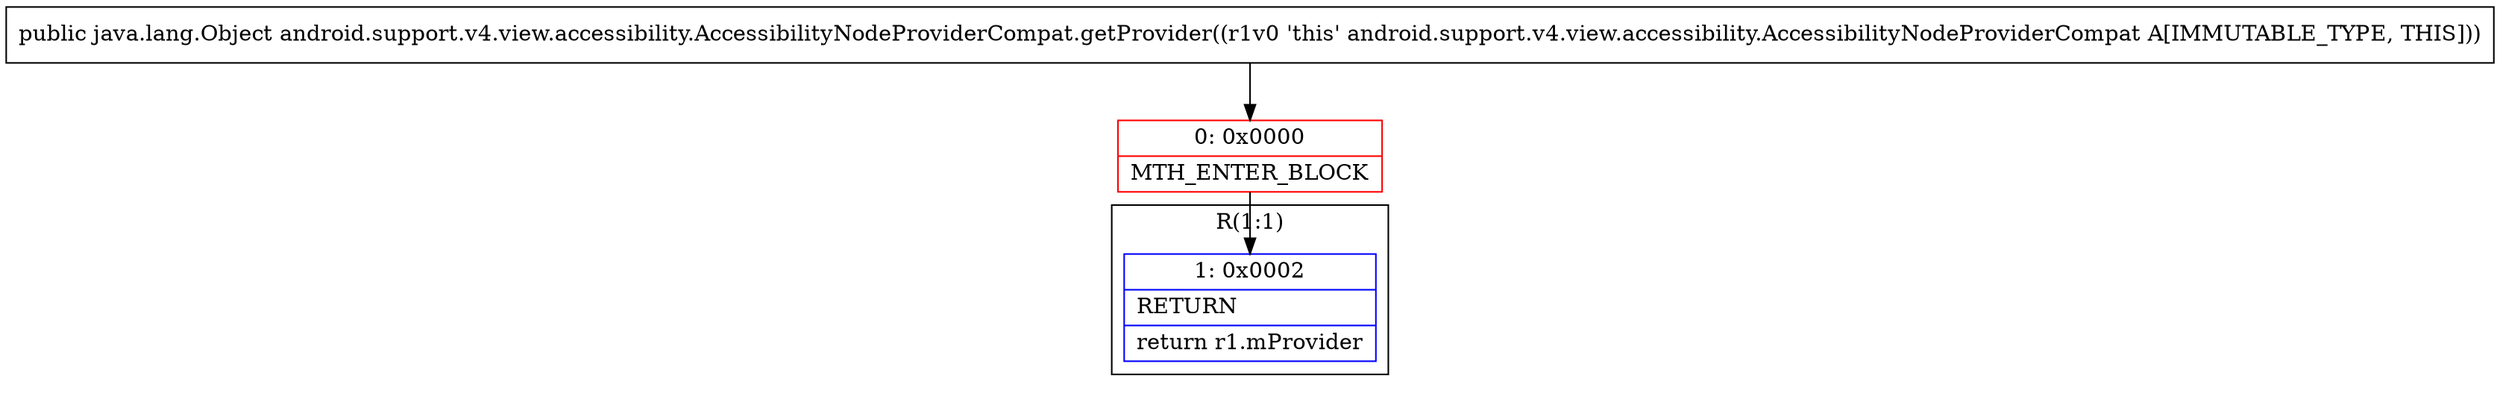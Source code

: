 digraph "CFG forandroid.support.v4.view.accessibility.AccessibilityNodeProviderCompat.getProvider()Ljava\/lang\/Object;" {
subgraph cluster_Region_1494918436 {
label = "R(1:1)";
node [shape=record,color=blue];
Node_1 [shape=record,label="{1\:\ 0x0002|RETURN\l|return r1.mProvider\l}"];
}
Node_0 [shape=record,color=red,label="{0\:\ 0x0000|MTH_ENTER_BLOCK\l}"];
MethodNode[shape=record,label="{public java.lang.Object android.support.v4.view.accessibility.AccessibilityNodeProviderCompat.getProvider((r1v0 'this' android.support.v4.view.accessibility.AccessibilityNodeProviderCompat A[IMMUTABLE_TYPE, THIS])) }"];
MethodNode -> Node_0;
Node_0 -> Node_1;
}

